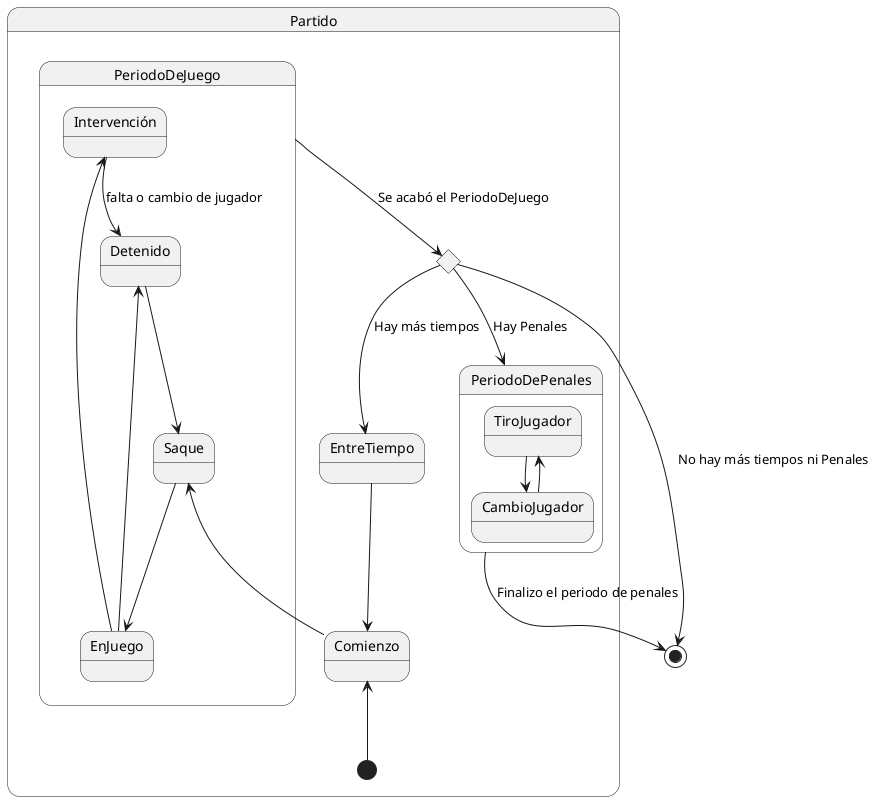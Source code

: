 @startuml

State Partido{
  [*] --u> Comienzo
  State contador <<choice>>
  State Comienzo
  State EntreTiempo

  State PeriodoDeJuego{
    State Intervención
    Saque --> EnJuego
    EnJuego --> Detenido
    EnJuego --> Intervención
    Intervención --> Detenido : falta o cambio de jugador
    Detenido --> Saque

  }

  State PeriodoDePenales{
    TiroJugador --> CambioJugador
    CambioJugador --> TiroJugador
  }

  Comienzo --> Saque
}

PeriodoDeJuego --> contador : Se acabó el PeriodoDeJuego
contador --> EntreTiempo: Hay más tiempos
contador --> PeriodoDePenales: Hay Penales
contador --> [*] : No hay más tiempos ni Penales
PeriodoDePenales --> [*] : Finalizo el periodo de penales



EntreTiempo --> Comienzo

@enduml
